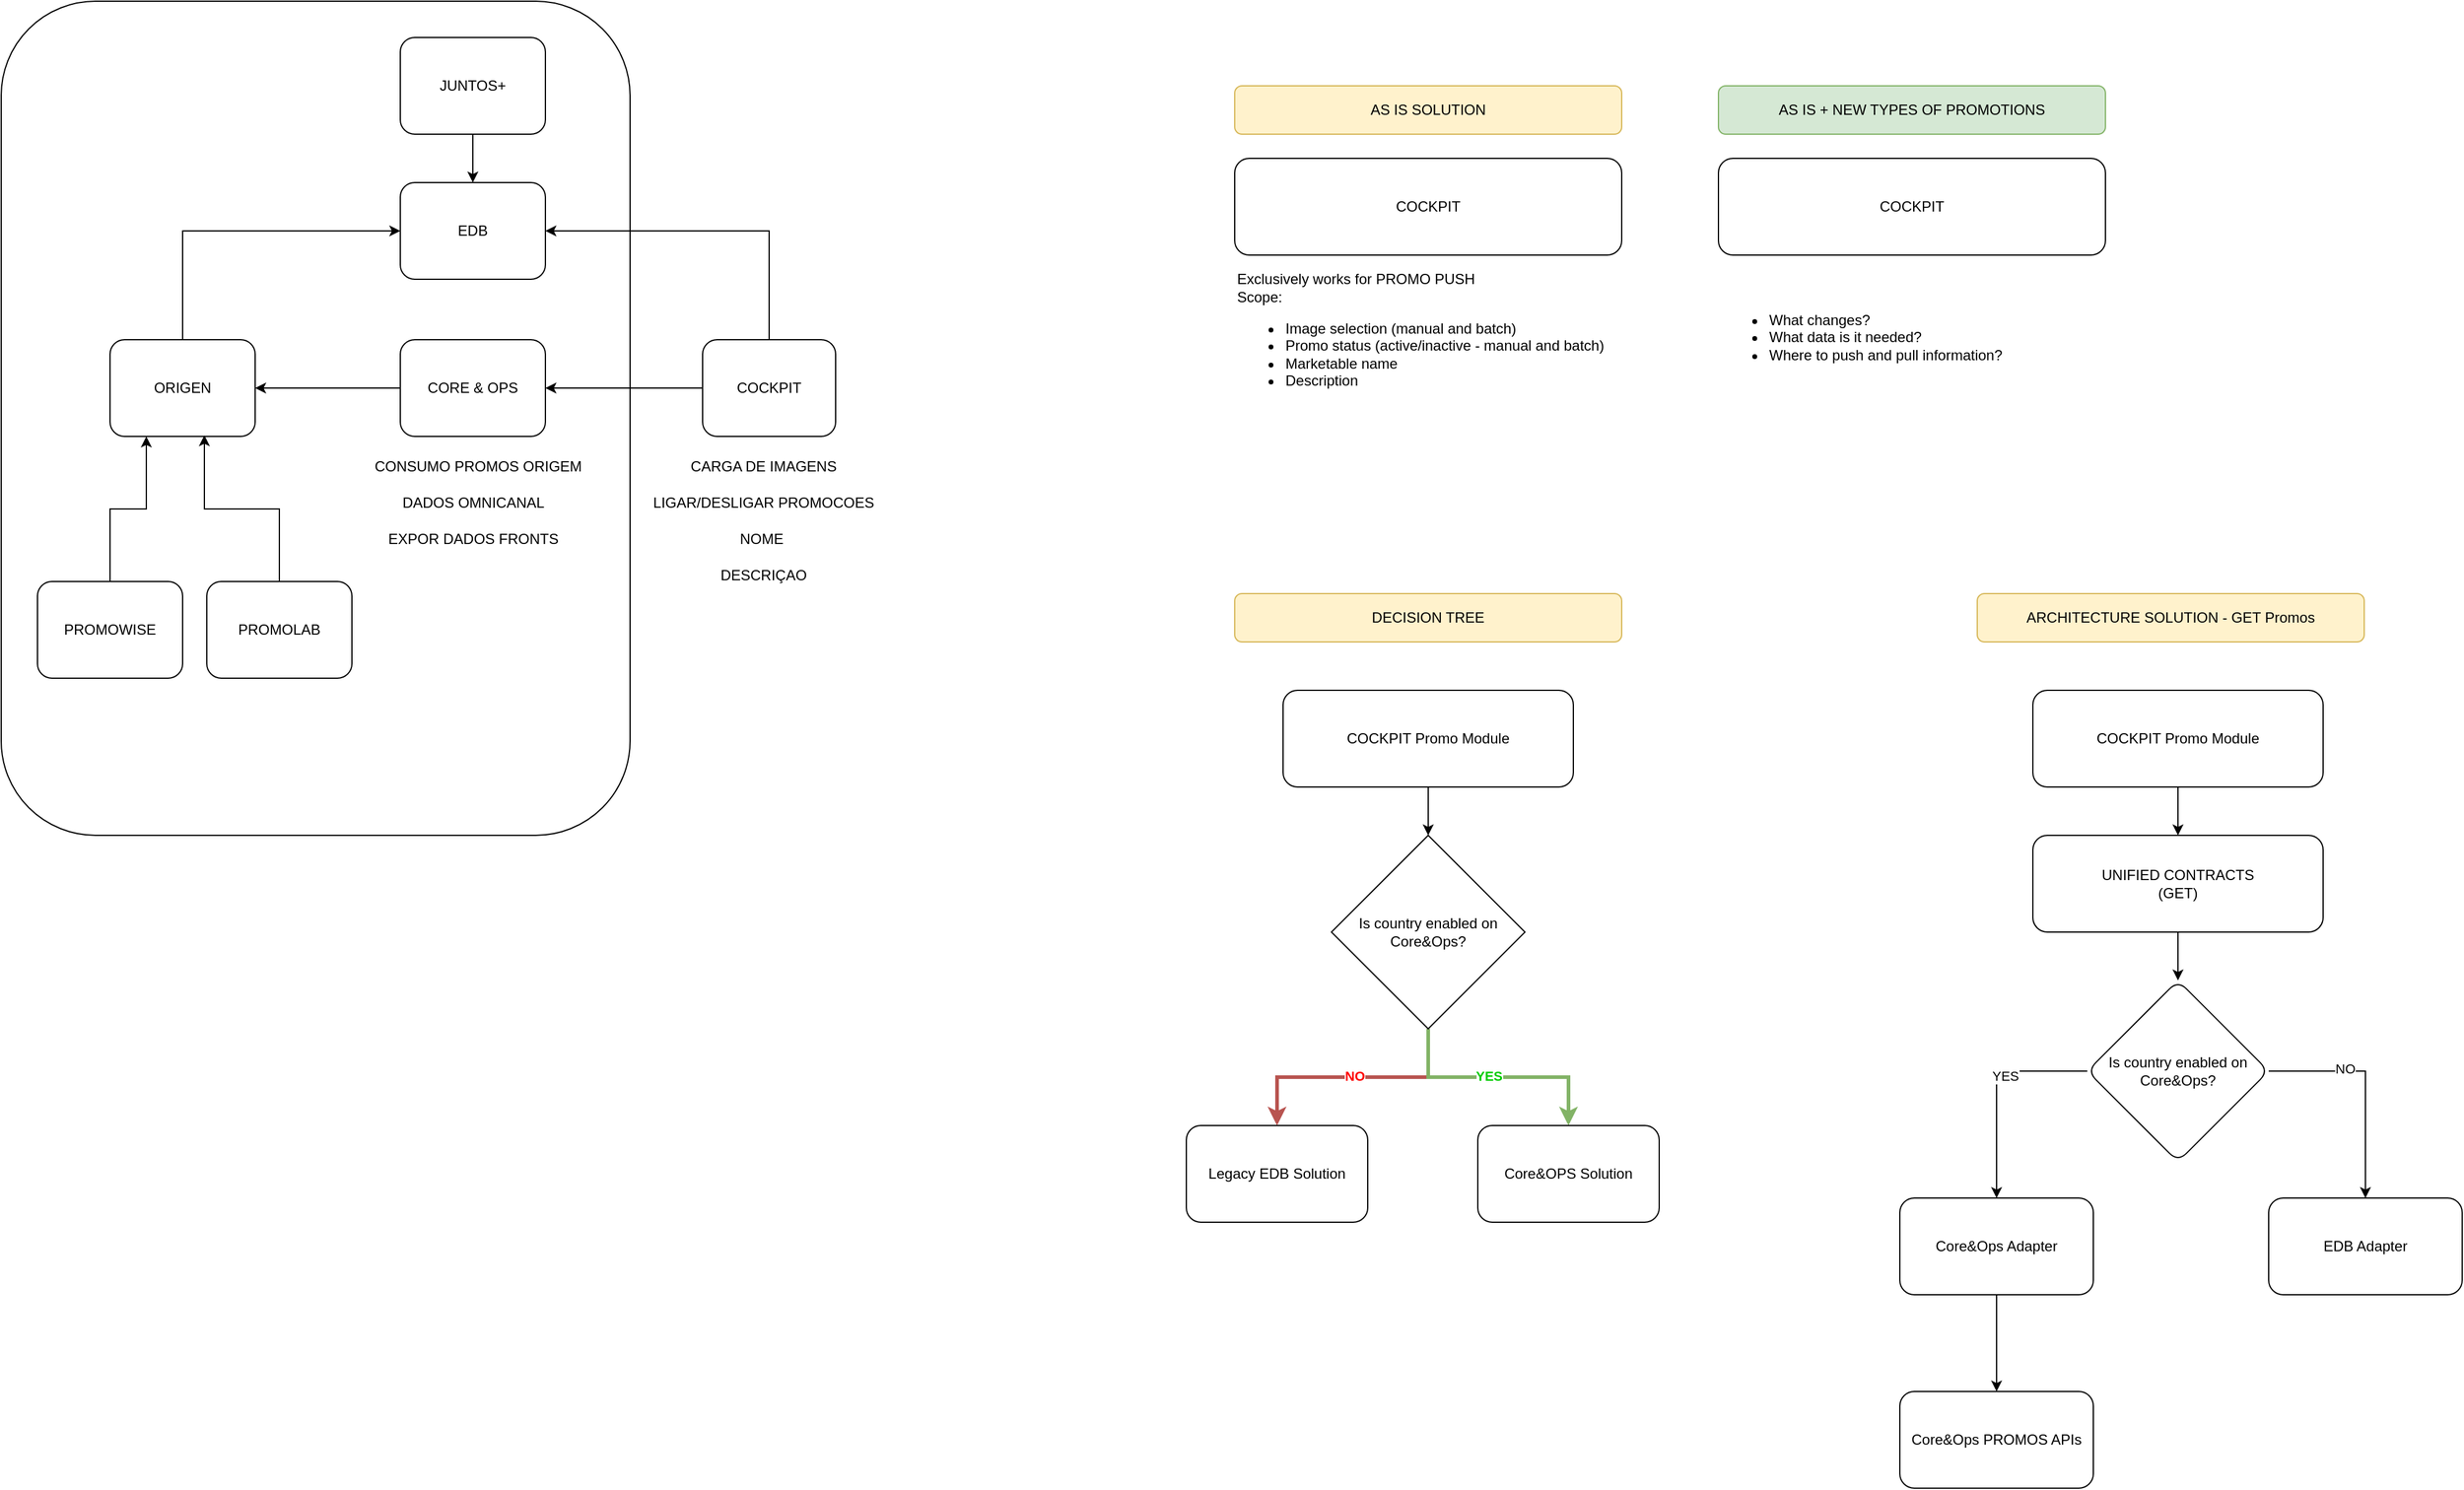 <mxfile version="28.2.4">
  <diagram name="Página-1" id="a5rc6l0APtxZ6rSmaDwm">
    <mxGraphModel dx="1220" dy="786" grid="1" gridSize="10" guides="1" tooltips="1" connect="1" arrows="1" fold="1" page="1" pageScale="1" pageWidth="827" pageHeight="1169" math="0" shadow="0">
      <root>
        <mxCell id="0" />
        <mxCell id="1" parent="0" />
        <mxCell id="2ViMYwcmXeeDXYcHtWxy-19" value="" style="rounded=1;whiteSpace=wrap;html=1;fillColor=none;" parent="1" vertex="1">
          <mxGeometry x="20" y="30" width="520" height="690" as="geometry" />
        </mxCell>
        <mxCell id="2ViMYwcmXeeDXYcHtWxy-16" style="edgeStyle=orthogonalEdgeStyle;rounded=0;orthogonalLoop=1;jettySize=auto;html=1;entryX=0;entryY=0.5;entryDx=0;entryDy=0;exitX=0.5;exitY=0;exitDx=0;exitDy=0;" parent="1" source="2ViMYwcmXeeDXYcHtWxy-1" target="2ViMYwcmXeeDXYcHtWxy-14" edge="1">
          <mxGeometry relative="1" as="geometry" />
        </mxCell>
        <mxCell id="2ViMYwcmXeeDXYcHtWxy-1" value="ORIGEN" style="rounded=1;whiteSpace=wrap;html=1;" parent="1" vertex="1">
          <mxGeometry x="110" y="310" width="120" height="80" as="geometry" />
        </mxCell>
        <mxCell id="2ViMYwcmXeeDXYcHtWxy-4" style="edgeStyle=orthogonalEdgeStyle;rounded=0;orthogonalLoop=1;jettySize=auto;html=1;exitX=0;exitY=0.5;exitDx=0;exitDy=0;entryX=1;entryY=0.5;entryDx=0;entryDy=0;" parent="1" source="2ViMYwcmXeeDXYcHtWxy-2" target="2ViMYwcmXeeDXYcHtWxy-1" edge="1">
          <mxGeometry relative="1" as="geometry" />
        </mxCell>
        <mxCell id="2ViMYwcmXeeDXYcHtWxy-2" value="CORE &amp;amp; OPS" style="rounded=1;whiteSpace=wrap;html=1;" parent="1" vertex="1">
          <mxGeometry x="350" y="310" width="120" height="80" as="geometry" />
        </mxCell>
        <mxCell id="2ViMYwcmXeeDXYcHtWxy-9" style="edgeStyle=orthogonalEdgeStyle;rounded=0;orthogonalLoop=1;jettySize=auto;html=1;exitX=0;exitY=0.5;exitDx=0;exitDy=0;entryX=1;entryY=0.5;entryDx=0;entryDy=0;" parent="1" source="2ViMYwcmXeeDXYcHtWxy-3" target="2ViMYwcmXeeDXYcHtWxy-2" edge="1">
          <mxGeometry relative="1" as="geometry" />
        </mxCell>
        <mxCell id="2ViMYwcmXeeDXYcHtWxy-15" style="edgeStyle=orthogonalEdgeStyle;rounded=0;orthogonalLoop=1;jettySize=auto;html=1;entryX=1;entryY=0.5;entryDx=0;entryDy=0;exitX=0.5;exitY=0;exitDx=0;exitDy=0;" parent="1" source="2ViMYwcmXeeDXYcHtWxy-3" target="2ViMYwcmXeeDXYcHtWxy-14" edge="1">
          <mxGeometry relative="1" as="geometry" />
        </mxCell>
        <mxCell id="2ViMYwcmXeeDXYcHtWxy-3" value="COCKPIT" style="rounded=1;whiteSpace=wrap;html=1;" parent="1" vertex="1">
          <mxGeometry x="600" y="310" width="110" height="80" as="geometry" />
        </mxCell>
        <mxCell id="2ViMYwcmXeeDXYcHtWxy-7" style="edgeStyle=orthogonalEdgeStyle;rounded=0;orthogonalLoop=1;jettySize=auto;html=1;" parent="1" source="2ViMYwcmXeeDXYcHtWxy-5" target="2ViMYwcmXeeDXYcHtWxy-1" edge="1">
          <mxGeometry relative="1" as="geometry">
            <Array as="points">
              <mxPoint x="110" y="450" />
              <mxPoint x="140" y="450" />
            </Array>
          </mxGeometry>
        </mxCell>
        <mxCell id="2ViMYwcmXeeDXYcHtWxy-5" value="PROMOWISE" style="rounded=1;whiteSpace=wrap;html=1;" parent="1" vertex="1">
          <mxGeometry x="50" y="510" width="120" height="80" as="geometry" />
        </mxCell>
        <mxCell id="2ViMYwcmXeeDXYcHtWxy-6" value="PROMOLAB" style="rounded=1;whiteSpace=wrap;html=1;" parent="1" vertex="1">
          <mxGeometry x="190" y="510" width="120" height="80" as="geometry" />
        </mxCell>
        <mxCell id="2ViMYwcmXeeDXYcHtWxy-8" style="edgeStyle=orthogonalEdgeStyle;rounded=0;orthogonalLoop=1;jettySize=auto;html=1;entryX=0.65;entryY=0.988;entryDx=0;entryDy=0;entryPerimeter=0;exitX=0.5;exitY=0;exitDx=0;exitDy=0;" parent="1" source="2ViMYwcmXeeDXYcHtWxy-6" target="2ViMYwcmXeeDXYcHtWxy-1" edge="1">
          <mxGeometry relative="1" as="geometry" />
        </mxCell>
        <mxCell id="2ViMYwcmXeeDXYcHtWxy-10" value="CARGA DE IMAGENS" style="text;html=1;align=center;verticalAlign=middle;resizable=0;points=[];autosize=1;strokeColor=none;fillColor=none;" parent="1" vertex="1">
          <mxGeometry x="580" y="400" width="140" height="30" as="geometry" />
        </mxCell>
        <mxCell id="2ViMYwcmXeeDXYcHtWxy-11" value="LIGAR/DESLIGAR PROMOCOES" style="text;html=1;align=center;verticalAlign=middle;resizable=0;points=[];autosize=1;strokeColor=none;fillColor=none;" parent="1" vertex="1">
          <mxGeometry x="545" y="430" width="210" height="30" as="geometry" />
        </mxCell>
        <mxCell id="2ViMYwcmXeeDXYcHtWxy-12" value="NOME&amp;nbsp;" style="text;html=1;align=center;verticalAlign=middle;resizable=0;points=[];autosize=1;strokeColor=none;fillColor=none;" parent="1" vertex="1">
          <mxGeometry x="620" y="460" width="60" height="30" as="geometry" />
        </mxCell>
        <mxCell id="2ViMYwcmXeeDXYcHtWxy-14" value="EDB" style="rounded=1;whiteSpace=wrap;html=1;" parent="1" vertex="1">
          <mxGeometry x="350" y="180" width="120" height="80" as="geometry" />
        </mxCell>
        <mxCell id="2ViMYwcmXeeDXYcHtWxy-18" style="edgeStyle=orthogonalEdgeStyle;rounded=0;orthogonalLoop=1;jettySize=auto;html=1;exitX=0.5;exitY=1;exitDx=0;exitDy=0;entryX=0.5;entryY=0;entryDx=0;entryDy=0;" parent="1" source="2ViMYwcmXeeDXYcHtWxy-17" target="2ViMYwcmXeeDXYcHtWxy-14" edge="1">
          <mxGeometry relative="1" as="geometry" />
        </mxCell>
        <mxCell id="2ViMYwcmXeeDXYcHtWxy-17" value="JUNTOS+" style="rounded=1;whiteSpace=wrap;html=1;" parent="1" vertex="1">
          <mxGeometry x="350" y="60" width="120" height="80" as="geometry" />
        </mxCell>
        <mxCell id="2ViMYwcmXeeDXYcHtWxy-22" value="CONSUMO PROMOS ORIGEM" style="text;html=1;align=center;verticalAlign=middle;resizable=0;points=[];autosize=1;strokeColor=none;fillColor=none;" parent="1" vertex="1">
          <mxGeometry x="319" y="400" width="190" height="30" as="geometry" />
        </mxCell>
        <mxCell id="2ViMYwcmXeeDXYcHtWxy-23" value="DADOS OMNICANAL" style="text;html=1;align=center;verticalAlign=middle;resizable=0;points=[];autosize=1;strokeColor=none;fillColor=none;" parent="1" vertex="1">
          <mxGeometry x="340" y="430" width="140" height="30" as="geometry" />
        </mxCell>
        <mxCell id="2ViMYwcmXeeDXYcHtWxy-24" value="EXPOR DADOS FRONTS" style="text;html=1;align=center;verticalAlign=middle;resizable=0;points=[];autosize=1;strokeColor=none;fillColor=none;" parent="1" vertex="1">
          <mxGeometry x="330" y="460" width="160" height="30" as="geometry" />
        </mxCell>
        <mxCell id="mtaF9fKcRwbSf19sw3Pu-1" value="DESCRIÇAO" style="text;html=1;align=center;verticalAlign=middle;resizable=0;points=[];autosize=1;strokeColor=none;fillColor=none;" vertex="1" parent="1">
          <mxGeometry x="605" y="490" width="90" height="30" as="geometry" />
        </mxCell>
        <mxCell id="mtaF9fKcRwbSf19sw3Pu-2" value="COCKPIT" style="rounded=1;whiteSpace=wrap;html=1;" vertex="1" parent="1">
          <mxGeometry x="1040" y="160" width="320" height="80" as="geometry" />
        </mxCell>
        <mxCell id="mtaF9fKcRwbSf19sw3Pu-3" value="AS IS SOLUTION" style="rounded=1;whiteSpace=wrap;html=1;fillColor=#fff2cc;strokeColor=#d6b656;" vertex="1" parent="1">
          <mxGeometry x="1040" y="100" width="320" height="40" as="geometry" />
        </mxCell>
        <mxCell id="mtaF9fKcRwbSf19sw3Pu-4" value="Exclusively works for PROMO PUSH&lt;div&gt;Scope:&lt;/div&gt;&lt;div&gt;&lt;ul&gt;&lt;li&gt;Image selection (manual and batch)&lt;/li&gt;&lt;li&gt;Promo status (active/inactive - manual and batch)&lt;/li&gt;&lt;li&gt;Marketable name&lt;/li&gt;&lt;li&gt;Description&lt;/li&gt;&lt;/ul&gt;&lt;/div&gt;&lt;div&gt;&lt;br&gt;&lt;/div&gt;" style="text;html=1;align=left;verticalAlign=middle;resizable=0;points=[];autosize=1;strokeColor=none;fillColor=none;" vertex="1" parent="1">
          <mxGeometry x="1040" y="245" width="330" height="140" as="geometry" />
        </mxCell>
        <mxCell id="mtaF9fKcRwbSf19sw3Pu-5" value="COCKPIT" style="rounded=1;whiteSpace=wrap;html=1;" vertex="1" parent="1">
          <mxGeometry x="1440" y="160" width="320" height="80" as="geometry" />
        </mxCell>
        <mxCell id="mtaF9fKcRwbSf19sw3Pu-6" value="AS IS + NEW TYPES OF PROMOTIONS" style="rounded=1;whiteSpace=wrap;html=1;fillColor=#d5e8d4;strokeColor=#82b366;" vertex="1" parent="1">
          <mxGeometry x="1440" y="100" width="320" height="40" as="geometry" />
        </mxCell>
        <mxCell id="mtaF9fKcRwbSf19sw3Pu-7" value="&lt;ul&gt;&lt;li&gt;What changes?&lt;/li&gt;&lt;li&gt;What data is it needed?&lt;/li&gt;&lt;li&gt;Where to push and pull information?&lt;/li&gt;&lt;/ul&gt;&lt;div&gt;&lt;br&gt;&lt;/div&gt;" style="text;html=1;align=left;verticalAlign=middle;resizable=0;points=[];autosize=1;strokeColor=none;fillColor=none;" vertex="1" parent="1">
          <mxGeometry x="1440" y="265" width="260" height="100" as="geometry" />
        </mxCell>
        <mxCell id="mtaF9fKcRwbSf19sw3Pu-11" style="edgeStyle=orthogonalEdgeStyle;rounded=0;orthogonalLoop=1;jettySize=auto;html=1;entryX=0.5;entryY=0;entryDx=0;entryDy=0;" edge="1" parent="1" source="mtaF9fKcRwbSf19sw3Pu-8" target="mtaF9fKcRwbSf19sw3Pu-10">
          <mxGeometry relative="1" as="geometry" />
        </mxCell>
        <mxCell id="mtaF9fKcRwbSf19sw3Pu-8" value="COCKPIT Promo Module" style="rounded=1;whiteSpace=wrap;html=1;" vertex="1" parent="1">
          <mxGeometry x="1080" y="600" width="240" height="80" as="geometry" />
        </mxCell>
        <mxCell id="mtaF9fKcRwbSf19sw3Pu-9" value="DECISION TREE" style="rounded=1;whiteSpace=wrap;html=1;fillColor=#fff2cc;strokeColor=#d6b656;" vertex="1" parent="1">
          <mxGeometry x="1040" y="520" width="320" height="40" as="geometry" />
        </mxCell>
        <mxCell id="mtaF9fKcRwbSf19sw3Pu-14" style="edgeStyle=orthogonalEdgeStyle;rounded=0;orthogonalLoop=1;jettySize=auto;html=1;entryX=0.5;entryY=0;entryDx=0;entryDy=0;fillColor=#f8cecc;strokeColor=#b85450;strokeWidth=3;" edge="1" parent="1" source="mtaF9fKcRwbSf19sw3Pu-10" target="mtaF9fKcRwbSf19sw3Pu-12">
          <mxGeometry relative="1" as="geometry" />
        </mxCell>
        <mxCell id="mtaF9fKcRwbSf19sw3Pu-16" value="&lt;font style=&quot;color: rgb(255, 0, 0);&quot;&gt;&lt;b&gt;NO&lt;/b&gt;&lt;/font&gt;" style="edgeLabel;html=1;align=center;verticalAlign=middle;resizable=0;points=[];" vertex="1" connectable="0" parent="mtaF9fKcRwbSf19sw3Pu-14">
          <mxGeometry x="0.132" y="-1" relative="1" as="geometry">
            <mxPoint x="15" as="offset" />
          </mxGeometry>
        </mxCell>
        <mxCell id="mtaF9fKcRwbSf19sw3Pu-15" style="edgeStyle=orthogonalEdgeStyle;rounded=0;orthogonalLoop=1;jettySize=auto;html=1;entryX=0.5;entryY=0;entryDx=0;entryDy=0;fillColor=#d5e8d4;strokeColor=#82b366;strokeWidth=3;" edge="1" parent="1" source="mtaF9fKcRwbSf19sw3Pu-10" target="mtaF9fKcRwbSf19sw3Pu-13">
          <mxGeometry relative="1" as="geometry" />
        </mxCell>
        <mxCell id="mtaF9fKcRwbSf19sw3Pu-17" value="&lt;font style=&quot;color: rgb(0, 204, 0);&quot;&gt;&lt;b&gt;YES&lt;/b&gt;&lt;/font&gt;" style="edgeLabel;html=1;align=center;verticalAlign=middle;resizable=0;points=[];" vertex="1" connectable="0" parent="mtaF9fKcRwbSf19sw3Pu-15">
          <mxGeometry x="-0.08" y="1" relative="1" as="geometry">
            <mxPoint as="offset" />
          </mxGeometry>
        </mxCell>
        <mxCell id="mtaF9fKcRwbSf19sw3Pu-10" value="Is country enabled on Core&amp;amp;Ops?" style="rhombus;whiteSpace=wrap;html=1;" vertex="1" parent="1">
          <mxGeometry x="1120" y="720" width="160" height="160" as="geometry" />
        </mxCell>
        <mxCell id="mtaF9fKcRwbSf19sw3Pu-12" value="Legacy EDB Solution" style="rounded=1;whiteSpace=wrap;html=1;" vertex="1" parent="1">
          <mxGeometry x="1000" y="960" width="150" height="80" as="geometry" />
        </mxCell>
        <mxCell id="mtaF9fKcRwbSf19sw3Pu-13" value="Core&amp;amp;OPS Solution" style="rounded=1;whiteSpace=wrap;html=1;" vertex="1" parent="1">
          <mxGeometry x="1241" y="960" width="150" height="80" as="geometry" />
        </mxCell>
        <mxCell id="mtaF9fKcRwbSf19sw3Pu-19" value="ARCHITECTURE SOLUTION - GET Promos" style="rounded=1;whiteSpace=wrap;html=1;fillColor=#fff2cc;strokeColor=#d6b656;" vertex="1" parent="1">
          <mxGeometry x="1654" y="520" width="320" height="40" as="geometry" />
        </mxCell>
        <mxCell id="mtaF9fKcRwbSf19sw3Pu-22" value="" style="edgeStyle=orthogonalEdgeStyle;rounded=0;orthogonalLoop=1;jettySize=auto;html=1;" edge="1" parent="1" source="mtaF9fKcRwbSf19sw3Pu-20" target="mtaF9fKcRwbSf19sw3Pu-21">
          <mxGeometry relative="1" as="geometry" />
        </mxCell>
        <mxCell id="mtaF9fKcRwbSf19sw3Pu-20" value="COCKPIT Promo Module" style="rounded=1;whiteSpace=wrap;html=1;" vertex="1" parent="1">
          <mxGeometry x="1700" y="600" width="240" height="80" as="geometry" />
        </mxCell>
        <mxCell id="mtaF9fKcRwbSf19sw3Pu-24" value="" style="edgeStyle=orthogonalEdgeStyle;rounded=0;orthogonalLoop=1;jettySize=auto;html=1;" edge="1" parent="1" source="mtaF9fKcRwbSf19sw3Pu-21" target="mtaF9fKcRwbSf19sw3Pu-23">
          <mxGeometry relative="1" as="geometry" />
        </mxCell>
        <mxCell id="mtaF9fKcRwbSf19sw3Pu-21" value="UNIFIED CONTRACTS&lt;br&gt;(GET)" style="rounded=1;whiteSpace=wrap;html=1;" vertex="1" parent="1">
          <mxGeometry x="1700" y="720" width="240" height="80" as="geometry" />
        </mxCell>
        <mxCell id="mtaF9fKcRwbSf19sw3Pu-27" style="edgeStyle=orthogonalEdgeStyle;rounded=0;orthogonalLoop=1;jettySize=auto;html=1;exitX=0;exitY=0.5;exitDx=0;exitDy=0;" edge="1" parent="1" source="mtaF9fKcRwbSf19sw3Pu-23" target="mtaF9fKcRwbSf19sw3Pu-25">
          <mxGeometry relative="1" as="geometry" />
        </mxCell>
        <mxCell id="mtaF9fKcRwbSf19sw3Pu-29" value="YES" style="edgeLabel;html=1;align=center;verticalAlign=middle;resizable=0;points=[];" vertex="1" connectable="0" parent="mtaF9fKcRwbSf19sw3Pu-27">
          <mxGeometry x="-0.246" y="4" relative="1" as="geometry">
            <mxPoint as="offset" />
          </mxGeometry>
        </mxCell>
        <mxCell id="mtaF9fKcRwbSf19sw3Pu-28" style="edgeStyle=orthogonalEdgeStyle;rounded=0;orthogonalLoop=1;jettySize=auto;html=1;entryX=0.5;entryY=0;entryDx=0;entryDy=0;exitX=1;exitY=0.5;exitDx=0;exitDy=0;" edge="1" parent="1" source="mtaF9fKcRwbSf19sw3Pu-23" target="mtaF9fKcRwbSf19sw3Pu-26">
          <mxGeometry relative="1" as="geometry" />
        </mxCell>
        <mxCell id="mtaF9fKcRwbSf19sw3Pu-30" value="NO" style="edgeLabel;html=1;align=center;verticalAlign=middle;resizable=0;points=[];" vertex="1" connectable="0" parent="mtaF9fKcRwbSf19sw3Pu-28">
          <mxGeometry x="-0.317" y="2" relative="1" as="geometry">
            <mxPoint as="offset" />
          </mxGeometry>
        </mxCell>
        <mxCell id="mtaF9fKcRwbSf19sw3Pu-23" value="Is country enabled on Core&amp;amp;Ops?" style="rhombus;whiteSpace=wrap;html=1;rounded=1;" vertex="1" parent="1">
          <mxGeometry x="1745" y="840" width="150" height="150" as="geometry" />
        </mxCell>
        <mxCell id="mtaF9fKcRwbSf19sw3Pu-32" value="" style="edgeStyle=orthogonalEdgeStyle;rounded=0;orthogonalLoop=1;jettySize=auto;html=1;" edge="1" parent="1" source="mtaF9fKcRwbSf19sw3Pu-25" target="mtaF9fKcRwbSf19sw3Pu-31">
          <mxGeometry relative="1" as="geometry" />
        </mxCell>
        <mxCell id="mtaF9fKcRwbSf19sw3Pu-25" value="Core&amp;amp;Ops Adapter" style="rounded=1;whiteSpace=wrap;html=1;" vertex="1" parent="1">
          <mxGeometry x="1590" y="1020" width="160" height="80" as="geometry" />
        </mxCell>
        <mxCell id="mtaF9fKcRwbSf19sw3Pu-26" value="EDB Adapter" style="rounded=1;whiteSpace=wrap;html=1;" vertex="1" parent="1">
          <mxGeometry x="1895" y="1020" width="160" height="80" as="geometry" />
        </mxCell>
        <mxCell id="mtaF9fKcRwbSf19sw3Pu-31" value="Core&amp;amp;Ops PROMOS APIs" style="rounded=1;whiteSpace=wrap;html=1;" vertex="1" parent="1">
          <mxGeometry x="1590" y="1180" width="160" height="80" as="geometry" />
        </mxCell>
      </root>
    </mxGraphModel>
  </diagram>
</mxfile>
